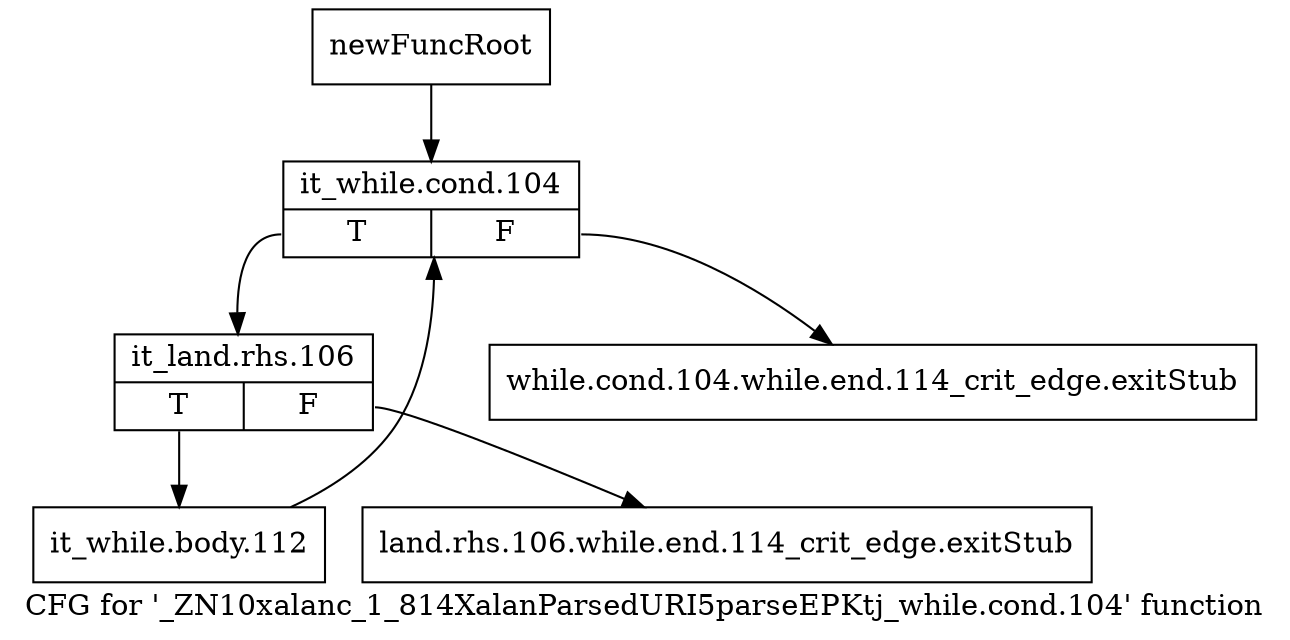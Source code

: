digraph "CFG for '_ZN10xalanc_1_814XalanParsedURI5parseEPKtj_while.cond.104' function" {
	label="CFG for '_ZN10xalanc_1_814XalanParsedURI5parseEPKtj_while.cond.104' function";

	Node0x9d7e680 [shape=record,label="{newFuncRoot}"];
	Node0x9d7e680 -> Node0x9d7e770;
	Node0x9d7e6d0 [shape=record,label="{while.cond.104.while.end.114_crit_edge.exitStub}"];
	Node0x9d7e720 [shape=record,label="{land.rhs.106.while.end.114_crit_edge.exitStub}"];
	Node0x9d7e770 [shape=record,label="{it_while.cond.104|{<s0>T|<s1>F}}"];
	Node0x9d7e770:s0 -> Node0x9d7e7c0;
	Node0x9d7e770:s1 -> Node0x9d7e6d0;
	Node0x9d7e7c0 [shape=record,label="{it_land.rhs.106|{<s0>T|<s1>F}}"];
	Node0x9d7e7c0:s0 -> Node0x9d7e810;
	Node0x9d7e7c0:s1 -> Node0x9d7e720;
	Node0x9d7e810 [shape=record,label="{it_while.body.112}"];
	Node0x9d7e810 -> Node0x9d7e770;
}
